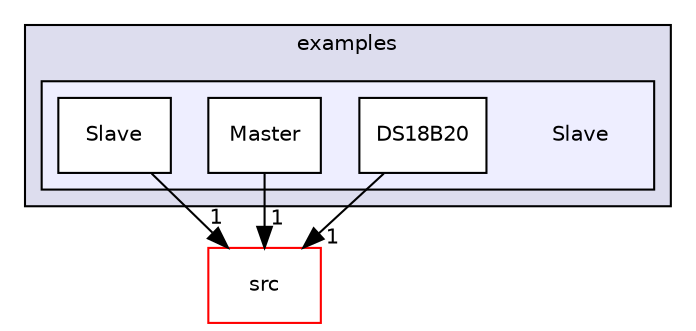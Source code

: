 digraph "examples/Slave" {
  compound=true
  node [ fontsize="10", fontname="Helvetica"];
  edge [ labelfontsize="10", labelfontname="Helvetica"];
  subgraph clusterdir_d28a4824dc47e487b107a5db32ef43c4 {
    graph [ bgcolor="#ddddee", pencolor="black", label="examples" fontname="Helvetica", fontsize="10", URL="dir_d28a4824dc47e487b107a5db32ef43c4.html"]
  subgraph clusterdir_0b1b5459e01e8c427262ee0b5497150a {
    graph [ bgcolor="#eeeeff", pencolor="black", label="" URL="dir_0b1b5459e01e8c427262ee0b5497150a.html"];
    dir_0b1b5459e01e8c427262ee0b5497150a [shape=plaintext label="Slave"];
    dir_1f2023218e49fb1b666c7c6028af7e0b [shape=box label="DS18B20" color="black" fillcolor="white" style="filled" URL="dir_1f2023218e49fb1b666c7c6028af7e0b.html"];
    dir_dd40ad2f09a424a8f431853da4a312b6 [shape=box label="Master" color="black" fillcolor="white" style="filled" URL="dir_dd40ad2f09a424a8f431853da4a312b6.html"];
    dir_a4bade286417a910b3536a1090fa81bd [shape=box label="Slave" color="black" fillcolor="white" style="filled" URL="dir_a4bade286417a910b3536a1090fa81bd.html"];
  }
  }
  dir_68267d1309a1af8e8297ef4c3efbcdba [shape=box label="src" fillcolor="white" style="filled" color="red" URL="dir_68267d1309a1af8e8297ef4c3efbcdba.html"];
  dir_dd40ad2f09a424a8f431853da4a312b6->dir_68267d1309a1af8e8297ef4c3efbcdba [headlabel="1", labeldistance=1.5 headhref="dir_000021_000023.html"];
  dir_1f2023218e49fb1b666c7c6028af7e0b->dir_68267d1309a1af8e8297ef4c3efbcdba [headlabel="1", labeldistance=1.5 headhref="dir_000010_000023.html"];
  dir_a4bade286417a910b3536a1090fa81bd->dir_68267d1309a1af8e8297ef4c3efbcdba [headlabel="1", labeldistance=1.5 headhref="dir_000022_000023.html"];
}
